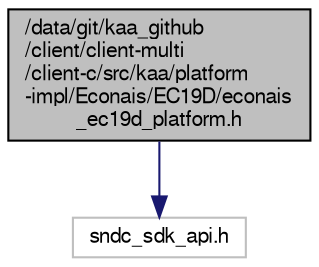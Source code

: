 digraph "/data/git/kaa_github/client/client-multi/client-c/src/kaa/platform-impl/Econais/EC19D/econais_ec19d_platform.h"
{
  bgcolor="transparent";
  edge [fontname="FreeSans",fontsize="10",labelfontname="FreeSans",labelfontsize="10"];
  node [fontname="FreeSans",fontsize="10",shape=record];
  Node1 [label="/data/git/kaa_github\l/client/client-multi\l/client-c/src/kaa/platform\l-impl/Econais/EC19D/econais\l_ec19d_platform.h",height=0.2,width=0.4,color="black", fillcolor="grey75", style="filled" fontcolor="black"];
  Node1 -> Node2 [color="midnightblue",fontsize="10",style="solid",fontname="FreeSans"];
  Node2 [label="sndc_sdk_api.h",height=0.2,width=0.4,color="grey75"];
}
